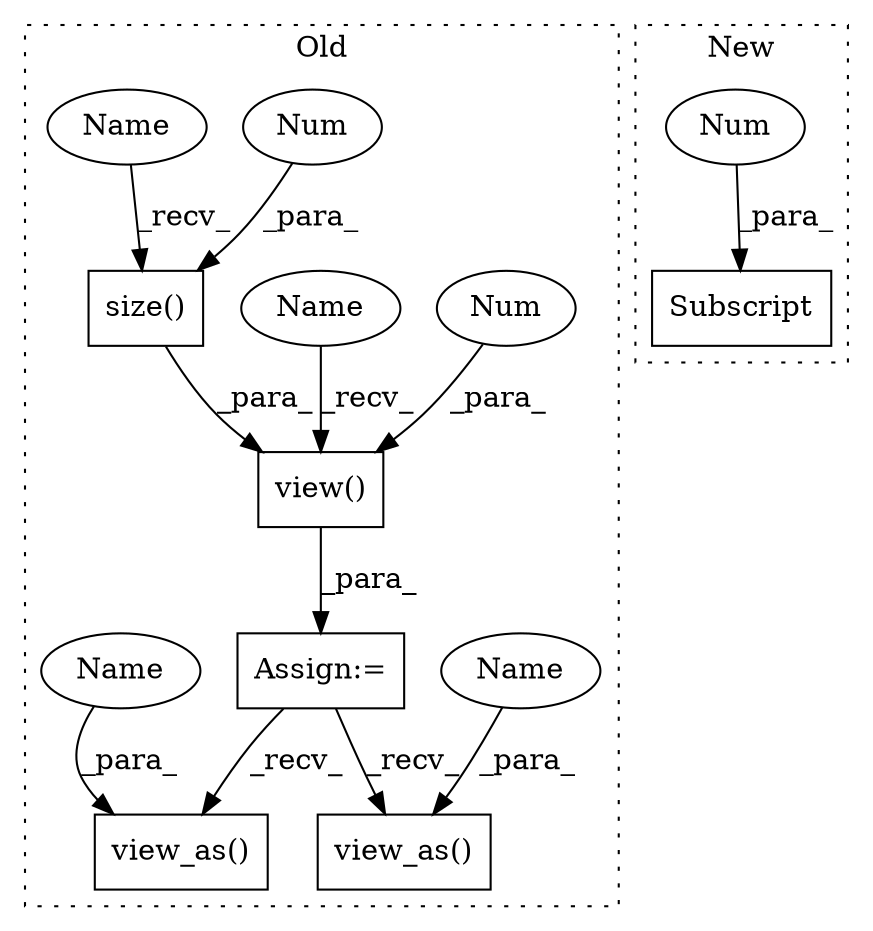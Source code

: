 digraph G {
subgraph cluster0 {
1 [label="view_as()" a="75" s="954,1002" l="38,1" shape="box"];
3 [label="Assign:=" a="68" s="796" l="3" shape="box"];
4 [label="view_as()" a="75" s="867,919" l="42,1" shape="box"];
5 [label="view()" a="75" s="799,824" l="16,1" shape="box"];
7 [label="Num" a="76" s="815" l="2" shape="ellipse"];
8 [label="size()" a="75" s="757,775" l="16,1" shape="box"];
9 [label="Num" a="76" s="773" l="2" shape="ellipse"];
10 [label="Name" a="87" s="909" l="10" shape="ellipse"];
11 [label="Name" a="87" s="992" l="10" shape="ellipse"];
12 [label="Name" a="87" s="799" l="10" shape="ellipse"];
13 [label="Name" a="87" s="757" l="10" shape="ellipse"];
label = "Old";
style="dotted";
}
subgraph cluster1 {
2 [label="Subscript" a="63" s="758,0" l="13,0" shape="box"];
6 [label="Num" a="76" s="769" l="1" shape="ellipse"];
label = "New";
style="dotted";
}
3 -> 1 [label="_recv_"];
3 -> 4 [label="_recv_"];
5 -> 3 [label="_para_"];
6 -> 2 [label="_para_"];
7 -> 5 [label="_para_"];
8 -> 5 [label="_para_"];
9 -> 8 [label="_para_"];
10 -> 4 [label="_para_"];
11 -> 1 [label="_para_"];
12 -> 5 [label="_recv_"];
13 -> 8 [label="_recv_"];
}